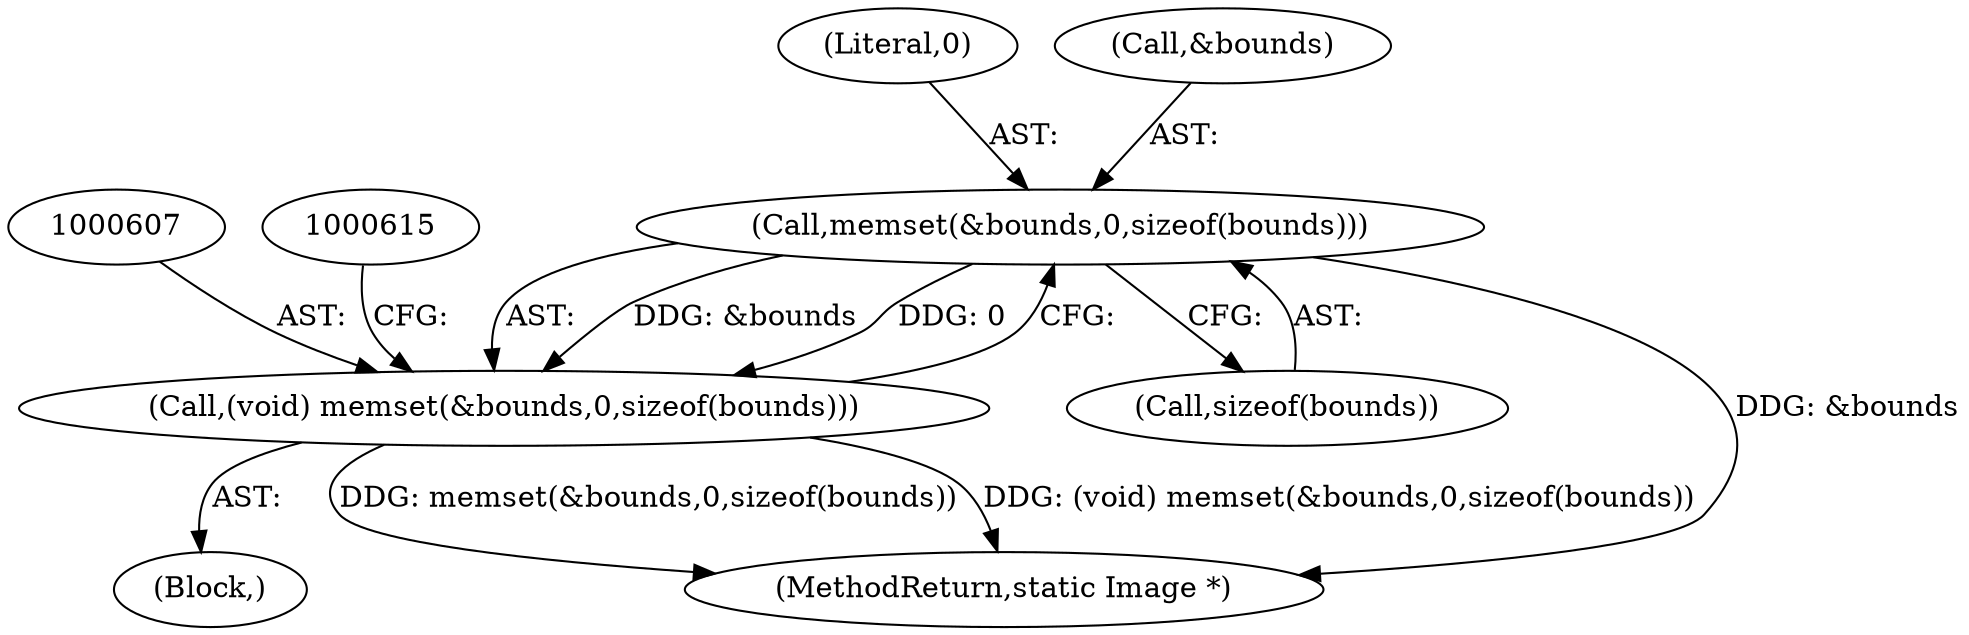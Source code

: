 digraph "0_ImageMagick6_35ccb468ee2dcbe8ce9cf1e2f1957acc27f54c34@API" {
"1000608" [label="(Call,memset(&bounds,0,sizeof(bounds)))"];
"1000606" [label="(Call,(void) memset(&bounds,0,sizeof(bounds)))"];
"1000612" [label="(Call,sizeof(bounds))"];
"1000611" [label="(Literal,0)"];
"1000121" [label="(Block,)"];
"1000606" [label="(Call,(void) memset(&bounds,0,sizeof(bounds)))"];
"1000609" [label="(Call,&bounds)"];
"1000608" [label="(Call,memset(&bounds,0,sizeof(bounds)))"];
"1002380" [label="(MethodReturn,static Image *)"];
"1000608" -> "1000606"  [label="AST: "];
"1000608" -> "1000612"  [label="CFG: "];
"1000609" -> "1000608"  [label="AST: "];
"1000611" -> "1000608"  [label="AST: "];
"1000612" -> "1000608"  [label="AST: "];
"1000606" -> "1000608"  [label="CFG: "];
"1000608" -> "1002380"  [label="DDG: &bounds"];
"1000608" -> "1000606"  [label="DDG: &bounds"];
"1000608" -> "1000606"  [label="DDG: 0"];
"1000606" -> "1000121"  [label="AST: "];
"1000607" -> "1000606"  [label="AST: "];
"1000615" -> "1000606"  [label="CFG: "];
"1000606" -> "1002380"  [label="DDG: memset(&bounds,0,sizeof(bounds))"];
"1000606" -> "1002380"  [label="DDG: (void) memset(&bounds,0,sizeof(bounds))"];
}

